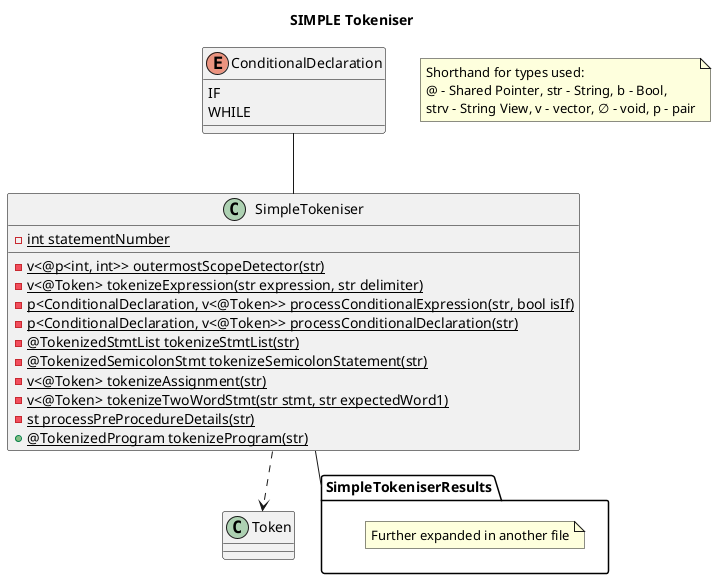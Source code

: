 @startuml
' !include ../style.puml
skinparam ClassFontColor #000000
skinparam ClassBorderColor #000000

title SIMPLE Tokeniser

enum ConditionalDeclaration {
    IF 
    WHILE
}

note as n1
    Shorthand for types used:
    @ - Shared Pointer, str - String, b - Bool,
    strv - String View, v - vector, ∅ - void, p - pair
end note

Class SimpleTokeniser {
    {static} - int statementNumber
    {static} - v<@p<int, int>> outermostScopeDetector(str)
    {static} - v<@Token> tokenizeExpression(str expression, str delimiter)
    {static} - p<ConditionalDeclaration, v<@Token>> processConditionalExpression(str, bool isIf)
    {static} - p<ConditionalDeclaration, v<@Token>> processConditionalDeclaration(str)
    {static} - @TokenizedStmtList tokenizeStmtList(str)
    {static} - @TokenizedSemicolonStmt tokenizeSemicolonStatement(str)
    {static} - v<@Token> tokenizeAssignment(str)
    {static} - v<@Token> tokenizeTwoWordStmt(str stmt, str expectedWord1)
    {static} - st processPreProcedureDetails(str)
    {static} + @TokenizedProgram tokenizeProgram(str)
}
package SimpleTokeniserResults {
    note as n2
        Further expanded in another file
    end note
}

SimpleTokeniser ..> Token
SimpleTokeniser -- SimpleTokeniserResults
ConditionalDeclaration -- SimpleTokeniser
@enduml